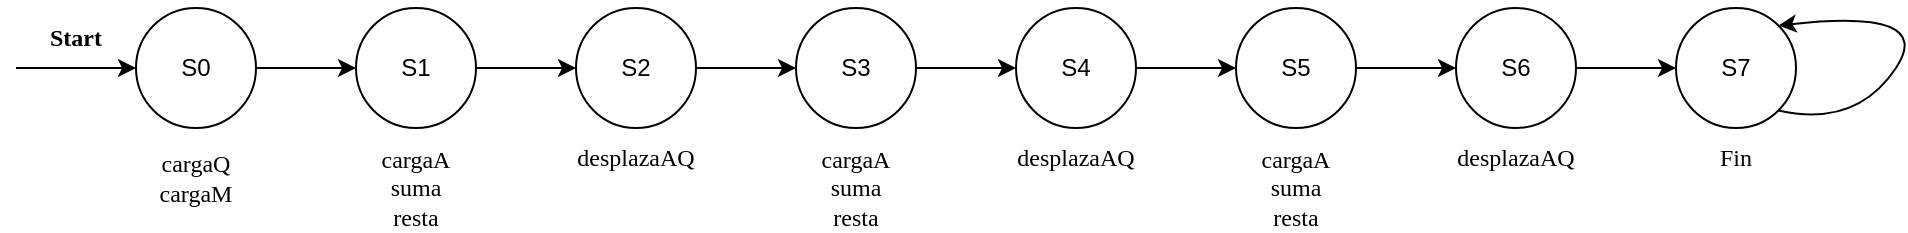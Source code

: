 <mxfile version="16.5.1" type="device"><diagram id="0uBArUnVMYasdlc0vBjI" name="Página-1"><mxGraphModel dx="1296" dy="1018" grid="1" gridSize="10" guides="1" tooltips="1" connect="1" arrows="1" fold="1" page="1" pageScale="1" pageWidth="2339" pageHeight="3300" math="0" shadow="0"><root><mxCell id="0"/><mxCell id="1" parent="0"/><mxCell id="4VlcLclEZkuTAku4eM8V-46" style="edgeStyle=orthogonalEdgeStyle;rounded=0;orthogonalLoop=1;jettySize=auto;html=1;entryX=0;entryY=0.5;entryDx=0;entryDy=0;fontFamily=Lucida Console;" edge="1" parent="1" source="4VlcLclEZkuTAku4eM8V-34" target="4VlcLclEZkuTAku4eM8V-37"><mxGeometry relative="1" as="geometry"/></mxCell><mxCell id="4VlcLclEZkuTAku4eM8V-34" value="S0" style="ellipse;whiteSpace=wrap;html=1;aspect=fixed;" vertex="1" parent="1"><mxGeometry x="120" y="90" width="60" height="60" as="geometry"/></mxCell><mxCell id="4VlcLclEZkuTAku4eM8V-47" style="edgeStyle=orthogonalEdgeStyle;rounded=0;orthogonalLoop=1;jettySize=auto;html=1;entryX=0;entryY=0.5;entryDx=0;entryDy=0;fontFamily=Lucida Console;" edge="1" parent="1" source="4VlcLclEZkuTAku4eM8V-37" target="4VlcLclEZkuTAku4eM8V-42"><mxGeometry relative="1" as="geometry"/></mxCell><mxCell id="4VlcLclEZkuTAku4eM8V-37" value="S1" style="ellipse;whiteSpace=wrap;html=1;aspect=fixed;" vertex="1" parent="1"><mxGeometry x="230" y="90" width="60" height="60" as="geometry"/></mxCell><mxCell id="4VlcLclEZkuTAku4eM8V-50" style="edgeStyle=orthogonalEdgeStyle;rounded=0;orthogonalLoop=1;jettySize=auto;html=1;entryX=0;entryY=0.5;entryDx=0;entryDy=0;fontFamily=Lucida Console;" edge="1" parent="1" source="4VlcLclEZkuTAku4eM8V-38" target="4VlcLclEZkuTAku4eM8V-39"><mxGeometry relative="1" as="geometry"/></mxCell><mxCell id="4VlcLclEZkuTAku4eM8V-38" value="S4" style="ellipse;whiteSpace=wrap;html=1;aspect=fixed;" vertex="1" parent="1"><mxGeometry x="560" y="90" width="60" height="60" as="geometry"/></mxCell><mxCell id="4VlcLclEZkuTAku4eM8V-51" value="" style="edgeStyle=orthogonalEdgeStyle;rounded=0;orthogonalLoop=1;jettySize=auto;html=1;fontFamily=Lucida Console;" edge="1" parent="1" source="4VlcLclEZkuTAku4eM8V-39" target="4VlcLclEZkuTAku4eM8V-40"><mxGeometry relative="1" as="geometry"/></mxCell><mxCell id="4VlcLclEZkuTAku4eM8V-39" value="S5" style="ellipse;whiteSpace=wrap;html=1;aspect=fixed;" vertex="1" parent="1"><mxGeometry x="670" y="90" width="60" height="60" as="geometry"/></mxCell><mxCell id="4VlcLclEZkuTAku4eM8V-53" style="edgeStyle=orthogonalEdgeStyle;rounded=0;orthogonalLoop=1;jettySize=auto;html=1;entryX=0;entryY=0.5;entryDx=0;entryDy=0;fontFamily=Lucida Console;" edge="1" parent="1" source="4VlcLclEZkuTAku4eM8V-40" target="4VlcLclEZkuTAku4eM8V-52"><mxGeometry relative="1" as="geometry"/></mxCell><mxCell id="4VlcLclEZkuTAku4eM8V-40" value="S6" style="ellipse;whiteSpace=wrap;html=1;aspect=fixed;" vertex="1" parent="1"><mxGeometry x="780" y="90" width="60" height="60" as="geometry"/></mxCell><mxCell id="4VlcLclEZkuTAku4eM8V-49" style="edgeStyle=orthogonalEdgeStyle;rounded=0;orthogonalLoop=1;jettySize=auto;html=1;entryX=0;entryY=0.5;entryDx=0;entryDy=0;fontFamily=Lucida Console;" edge="1" parent="1" source="4VlcLclEZkuTAku4eM8V-41" target="4VlcLclEZkuTAku4eM8V-38"><mxGeometry relative="1" as="geometry"/></mxCell><mxCell id="4VlcLclEZkuTAku4eM8V-41" value="S3" style="ellipse;whiteSpace=wrap;html=1;aspect=fixed;" vertex="1" parent="1"><mxGeometry x="450" y="90" width="60" height="60" as="geometry"/></mxCell><mxCell id="4VlcLclEZkuTAku4eM8V-48" style="edgeStyle=orthogonalEdgeStyle;rounded=0;orthogonalLoop=1;jettySize=auto;html=1;entryX=0;entryY=0.5;entryDx=0;entryDy=0;fontFamily=Lucida Console;" edge="1" parent="1" source="4VlcLclEZkuTAku4eM8V-42" target="4VlcLclEZkuTAku4eM8V-41"><mxGeometry relative="1" as="geometry"/></mxCell><mxCell id="4VlcLclEZkuTAku4eM8V-42" value="S2" style="ellipse;whiteSpace=wrap;html=1;aspect=fixed;" vertex="1" parent="1"><mxGeometry x="340" y="90" width="60" height="60" as="geometry"/></mxCell><mxCell id="4VlcLclEZkuTAku4eM8V-44" value="" style="endArrow=classic;html=1;rounded=0;" edge="1" parent="1"><mxGeometry width="50" height="50" relative="1" as="geometry"><mxPoint x="60" y="120" as="sourcePoint"/><mxPoint x="120" y="120" as="targetPoint"/></mxGeometry></mxCell><mxCell id="4VlcLclEZkuTAku4eM8V-45" value="&lt;p&gt;&lt;b&gt;&lt;font face=&quot;Lucida Console&quot;&gt;Start&lt;/font&gt;&lt;/b&gt;&lt;/p&gt;" style="text;html=1;strokeColor=none;fillColor=none;align=center;verticalAlign=middle;whiteSpace=wrap;rounded=0;" vertex="1" parent="1"><mxGeometry x="60" y="90" width="60" height="30" as="geometry"/></mxCell><mxCell id="4VlcLclEZkuTAku4eM8V-52" value="S7" style="ellipse;whiteSpace=wrap;html=1;aspect=fixed;" vertex="1" parent="1"><mxGeometry x="890" y="90" width="60" height="60" as="geometry"/></mxCell><mxCell id="4VlcLclEZkuTAku4eM8V-56" value="" style="curved=1;endArrow=classic;html=1;rounded=0;fontFamily=Lucida Console;exitX=1;exitY=1;exitDx=0;exitDy=0;entryX=1;entryY=0;entryDx=0;entryDy=0;" edge="1" parent="1" source="4VlcLclEZkuTAku4eM8V-52" target="4VlcLclEZkuTAku4eM8V-52"><mxGeometry width="50" height="50" relative="1" as="geometry"><mxPoint x="740" y="210" as="sourcePoint"/><mxPoint x="970" y="100" as="targetPoint"/><Array as="points"><mxPoint x="980" y="150"/><mxPoint x="1020" y="90"/></Array></mxGeometry></mxCell><mxCell id="4VlcLclEZkuTAku4eM8V-57" value="cargaQ&lt;br&gt;cargaM" style="text;html=1;strokeColor=none;fillColor=none;align=center;verticalAlign=middle;whiteSpace=wrap;rounded=0;fontFamily=Lucida Console;" vertex="1" parent="1"><mxGeometry x="120" y="160" width="60" height="30" as="geometry"/></mxCell><mxCell id="4VlcLclEZkuTAku4eM8V-58" value="cargaA&lt;br&gt;suma&lt;br&gt;resta" style="text;html=1;strokeColor=none;fillColor=none;align=center;verticalAlign=middle;whiteSpace=wrap;rounded=0;fontFamily=Lucida Console;" vertex="1" parent="1"><mxGeometry x="230" y="160" width="60" height="40" as="geometry"/></mxCell><mxCell id="4VlcLclEZkuTAku4eM8V-59" value="desplazaAQ" style="text;html=1;strokeColor=none;fillColor=none;align=center;verticalAlign=middle;whiteSpace=wrap;rounded=0;fontFamily=Lucida Console;" vertex="1" parent="1"><mxGeometry x="330" y="160" width="80" height="10" as="geometry"/></mxCell><mxCell id="4VlcLclEZkuTAku4eM8V-62" value="cargaA&lt;br&gt;suma&lt;br&gt;resta" style="text;html=1;strokeColor=none;fillColor=none;align=center;verticalAlign=middle;whiteSpace=wrap;rounded=0;fontFamily=Lucida Console;" vertex="1" parent="1"><mxGeometry x="450" y="160" width="60" height="40" as="geometry"/></mxCell><mxCell id="4VlcLclEZkuTAku4eM8V-63" value="desplazaAQ" style="text;html=1;strokeColor=none;fillColor=none;align=center;verticalAlign=middle;whiteSpace=wrap;rounded=0;fontFamily=Lucida Console;" vertex="1" parent="1"><mxGeometry x="550" y="160" width="80" height="10" as="geometry"/></mxCell><mxCell id="4VlcLclEZkuTAku4eM8V-64" value="cargaA&lt;br&gt;suma&lt;br&gt;resta" style="text;html=1;strokeColor=none;fillColor=none;align=center;verticalAlign=middle;whiteSpace=wrap;rounded=0;fontFamily=Lucida Console;" vertex="1" parent="1"><mxGeometry x="670" y="160" width="60" height="40" as="geometry"/></mxCell><mxCell id="4VlcLclEZkuTAku4eM8V-65" value="desplazaAQ" style="text;html=1;strokeColor=none;fillColor=none;align=center;verticalAlign=middle;whiteSpace=wrap;rounded=0;fontFamily=Lucida Console;" vertex="1" parent="1"><mxGeometry x="770" y="160" width="80" height="10" as="geometry"/></mxCell><mxCell id="4VlcLclEZkuTAku4eM8V-66" value="Fin" style="text;html=1;strokeColor=none;fillColor=none;align=center;verticalAlign=middle;whiteSpace=wrap;rounded=0;fontFamily=Lucida Console;" vertex="1" parent="1"><mxGeometry x="890" y="160" width="60" height="10" as="geometry"/></mxCell></root></mxGraphModel></diagram></mxfile>
